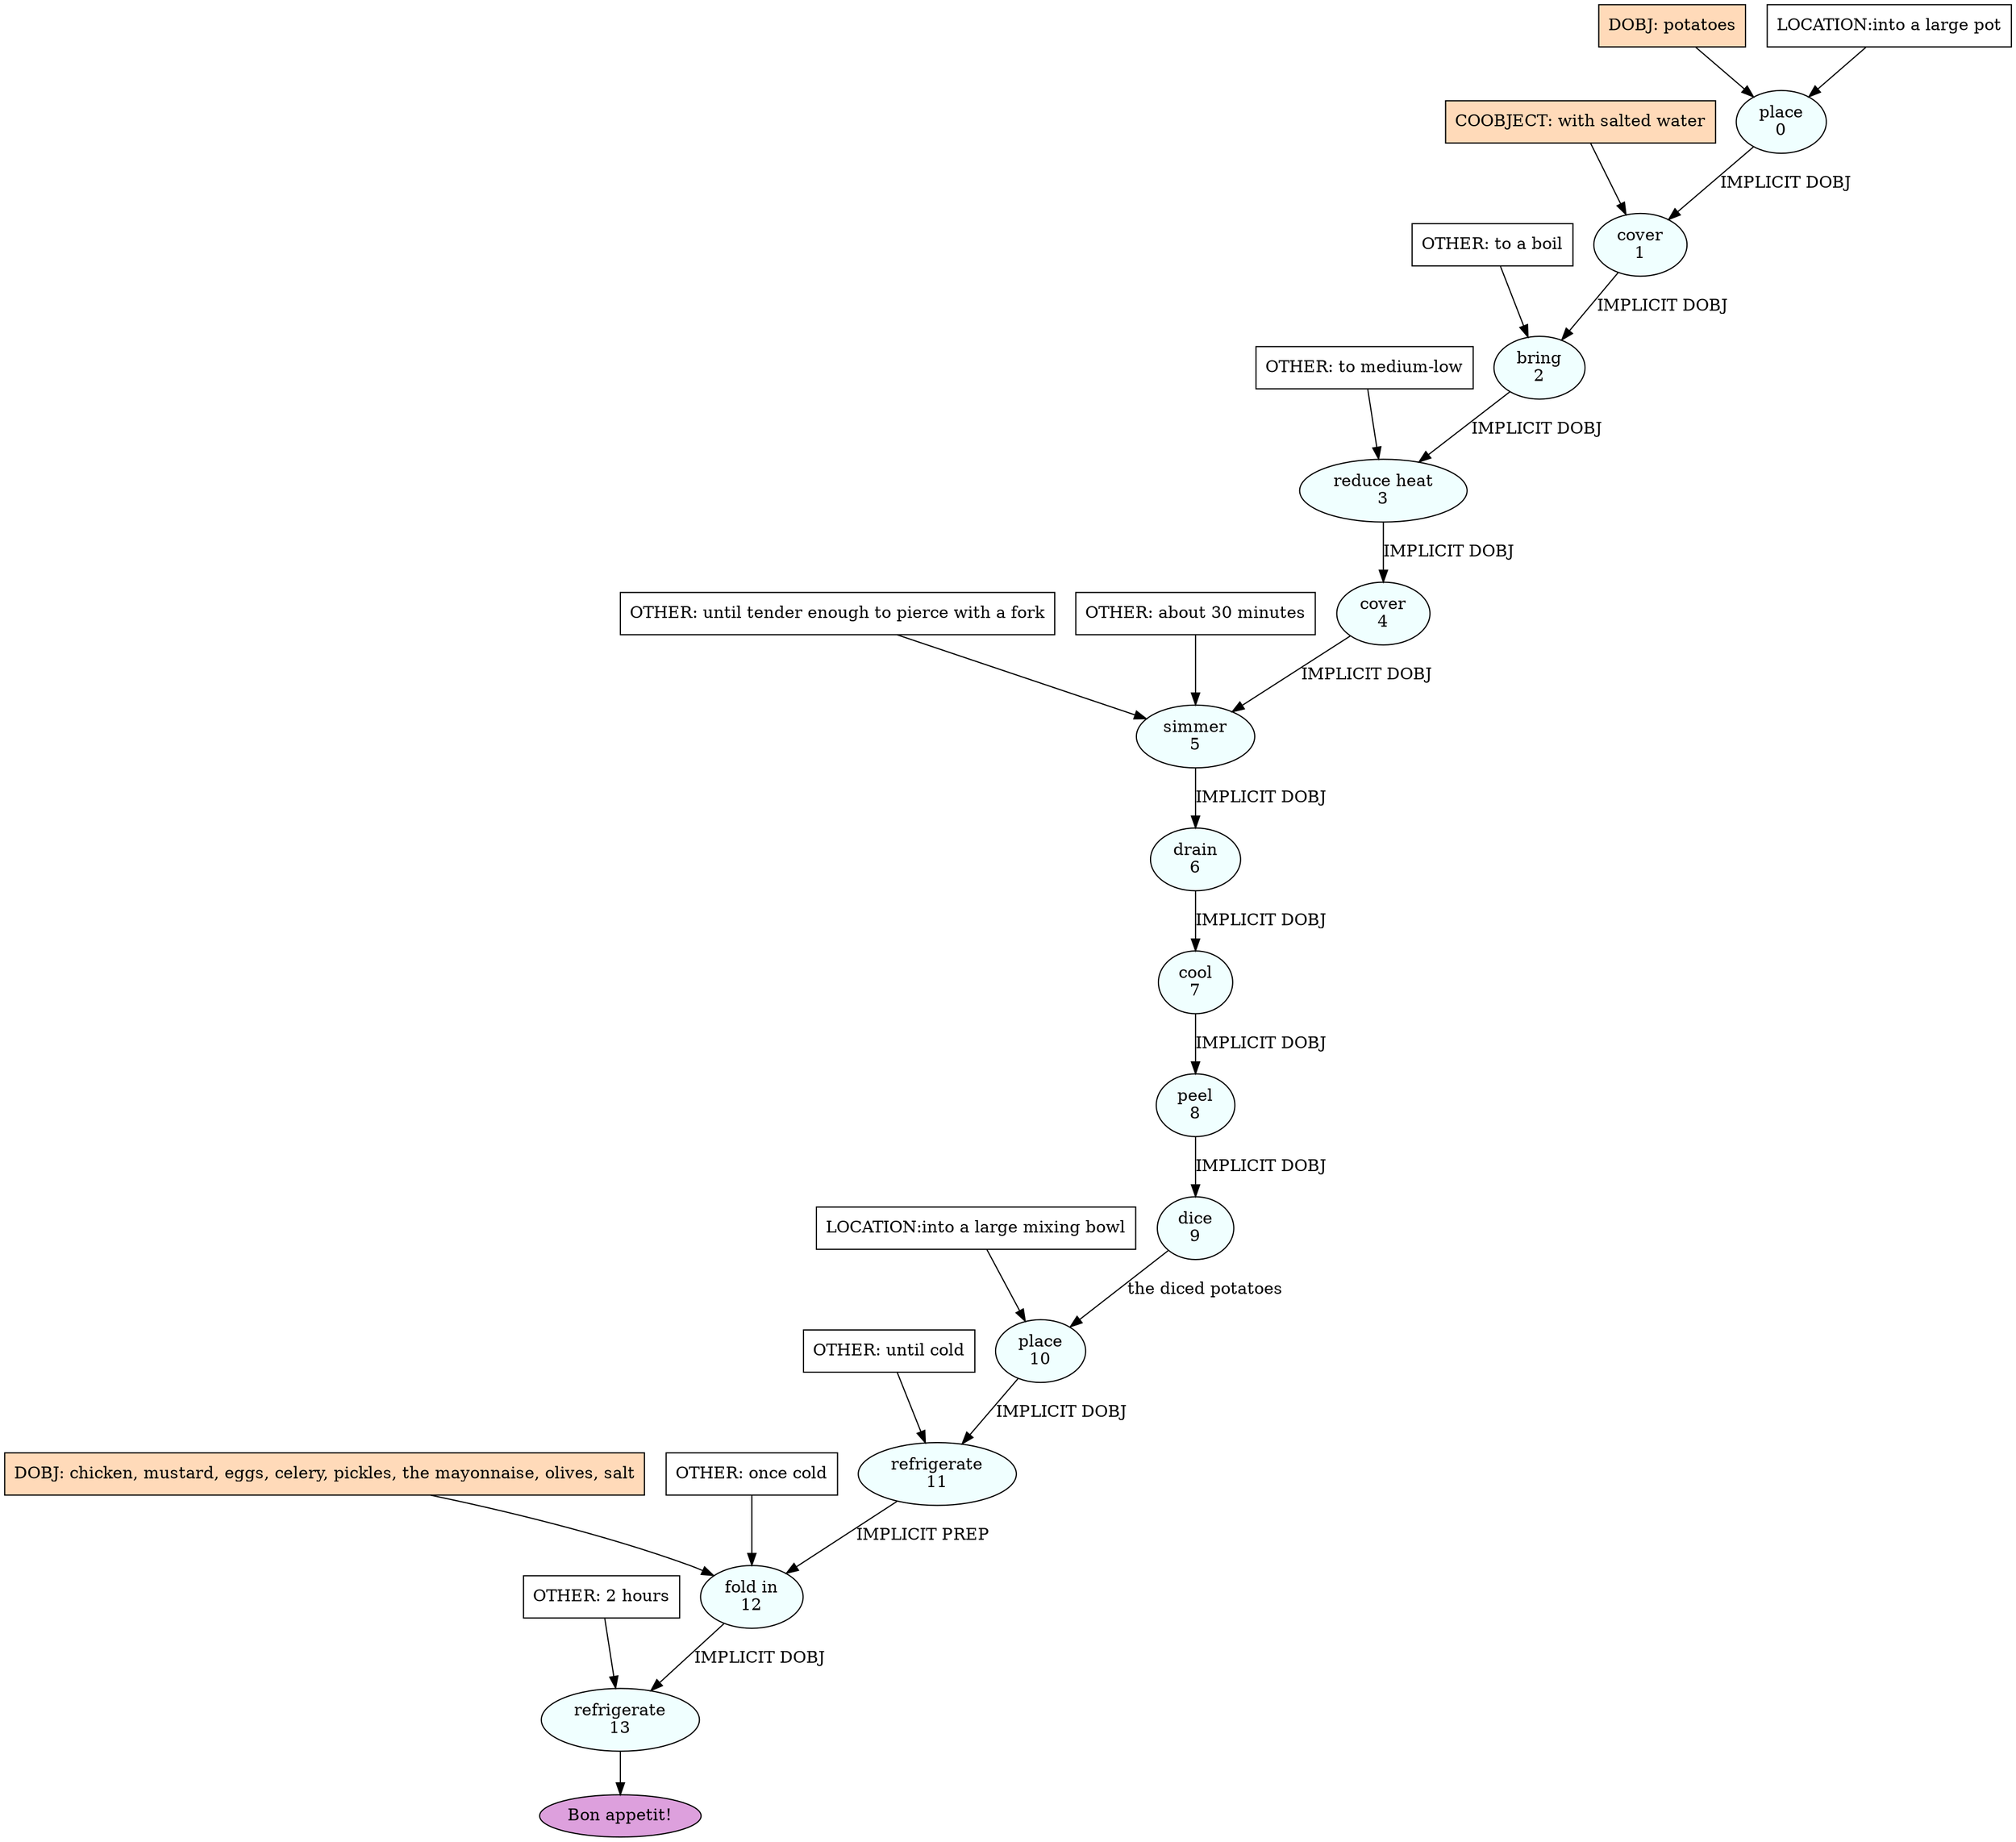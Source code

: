 digraph recipe {
E0[label="place
0", shape=oval, style=filled, fillcolor=azure]
E1[label="cover
1", shape=oval, style=filled, fillcolor=azure]
E2[label="bring
2", shape=oval, style=filled, fillcolor=azure]
E3[label="reduce heat
3", shape=oval, style=filled, fillcolor=azure]
E4[label="cover
4", shape=oval, style=filled, fillcolor=azure]
E5[label="simmer
5", shape=oval, style=filled, fillcolor=azure]
E6[label="drain
6", shape=oval, style=filled, fillcolor=azure]
E7[label="cool
7", shape=oval, style=filled, fillcolor=azure]
E8[label="peel
8", shape=oval, style=filled, fillcolor=azure]
E9[label="dice
9", shape=oval, style=filled, fillcolor=azure]
E10[label="place
10", shape=oval, style=filled, fillcolor=azure]
E11[label="refrigerate
11", shape=oval, style=filled, fillcolor=azure]
E12[label="fold in
12", shape=oval, style=filled, fillcolor=azure]
E13[label="refrigerate
13", shape=oval, style=filled, fillcolor=azure]
D0[label="DOBJ: potatoes", shape=box, style=filled, fillcolor=peachpuff]
D0 -> E0
P0_0[label="LOCATION:into a large pot", shape=box, style=filled, fillcolor=white]
P0_0 -> E0
E0 -> E1 [label="IMPLICIT DOBJ"]
P1_0_ing[label="COOBJECT: with salted water", shape=box, style=filled, fillcolor=peachpuff]
P1_0_ing -> E1
E1 -> E2 [label="IMPLICIT DOBJ"]
O2_0_0[label="OTHER: to a boil", shape=box, style=filled, fillcolor=white]
O2_0_0 -> E2
E2 -> E3 [label="IMPLICIT DOBJ"]
O3_0_0[label="OTHER: to medium-low", shape=box, style=filled, fillcolor=white]
O3_0_0 -> E3
E3 -> E4 [label="IMPLICIT DOBJ"]
E4 -> E5 [label="IMPLICIT DOBJ"]
O5_0_0[label="OTHER: until tender enough to pierce with a fork", shape=box, style=filled, fillcolor=white]
O5_0_0 -> E5
O5_1_0[label="OTHER: about 30 minutes", shape=box, style=filled, fillcolor=white]
O5_1_0 -> E5
E5 -> E6 [label="IMPLICIT DOBJ"]
E6 -> E7 [label="IMPLICIT DOBJ"]
E7 -> E8 [label="IMPLICIT DOBJ"]
E8 -> E9 [label="IMPLICIT DOBJ"]
E9 -> E10 [label="the diced potatoes"]
P10_0_0[label="LOCATION:into a large mixing bowl", shape=box, style=filled, fillcolor=white]
P10_0_0 -> E10
E10 -> E11 [label="IMPLICIT DOBJ"]
O11_0_0[label="OTHER: until cold", shape=box, style=filled, fillcolor=white]
O11_0_0 -> E11
D12_ing[label="DOBJ: chicken, mustard, eggs, celery, pickles, the mayonnaise, olives, salt", shape=box, style=filled, fillcolor=peachpuff]
D12_ing -> E12
E11 -> E12 [label="IMPLICIT PREP"]
O12_0_0[label="OTHER: once cold", shape=box, style=filled, fillcolor=white]
O12_0_0 -> E12
E12 -> E13 [label="IMPLICIT DOBJ"]
O13_0_0[label="OTHER: 2 hours", shape=box, style=filled, fillcolor=white]
O13_0_0 -> E13
EOR[label="Bon appetit!", shape=oval, style=filled, fillcolor=plum]
E13 -> EOR
}
